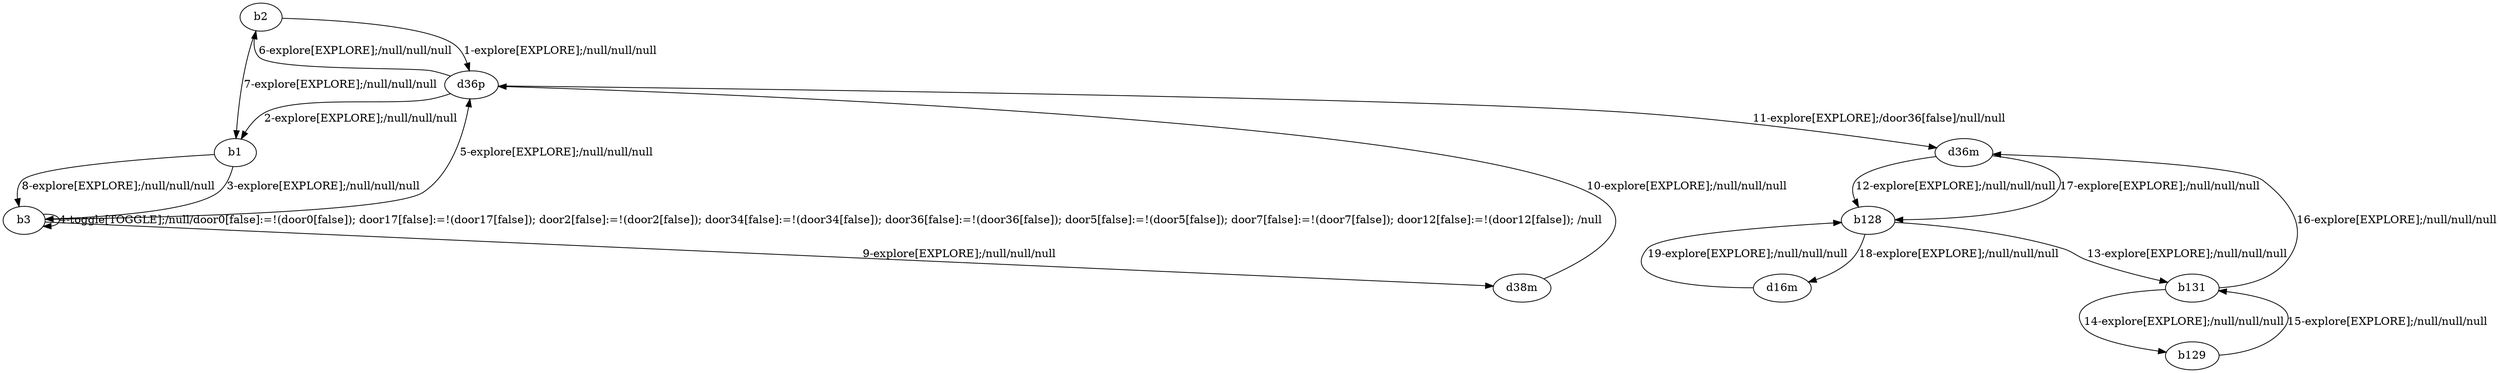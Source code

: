 # Total number of goals covered by this test: 1
# b128 --> d16m

digraph g {
"b2" -> "d36p" [label = "1-explore[EXPLORE];/null/null/null"];
"d36p" -> "b1" [label = "2-explore[EXPLORE];/null/null/null"];
"b1" -> "b3" [label = "3-explore[EXPLORE];/null/null/null"];
"b3" -> "b3" [label = "4-toggle[TOGGLE];/null/door0[false]:=!(door0[false]); door17[false]:=!(door17[false]); door2[false]:=!(door2[false]); door34[false]:=!(door34[false]); door36[false]:=!(door36[false]); door5[false]:=!(door5[false]); door7[false]:=!(door7[false]); door12[false]:=!(door12[false]); /null"];
"b3" -> "d36p" [label = "5-explore[EXPLORE];/null/null/null"];
"d36p" -> "b2" [label = "6-explore[EXPLORE];/null/null/null"];
"b2" -> "b1" [label = "7-explore[EXPLORE];/null/null/null"];
"b1" -> "b3" [label = "8-explore[EXPLORE];/null/null/null"];
"b3" -> "d38m" [label = "9-explore[EXPLORE];/null/null/null"];
"d38m" -> "d36p" [label = "10-explore[EXPLORE];/null/null/null"];
"d36p" -> "d36m" [label = "11-explore[EXPLORE];/door36[false]/null/null"];
"d36m" -> "b128" [label = "12-explore[EXPLORE];/null/null/null"];
"b128" -> "b131" [label = "13-explore[EXPLORE];/null/null/null"];
"b131" -> "b129" [label = "14-explore[EXPLORE];/null/null/null"];
"b129" -> "b131" [label = "15-explore[EXPLORE];/null/null/null"];
"b131" -> "d36m" [label = "16-explore[EXPLORE];/null/null/null"];
"d36m" -> "b128" [label = "17-explore[EXPLORE];/null/null/null"];
"b128" -> "d16m" [label = "18-explore[EXPLORE];/null/null/null"];
"d16m" -> "b128" [label = "19-explore[EXPLORE];/null/null/null"];
}